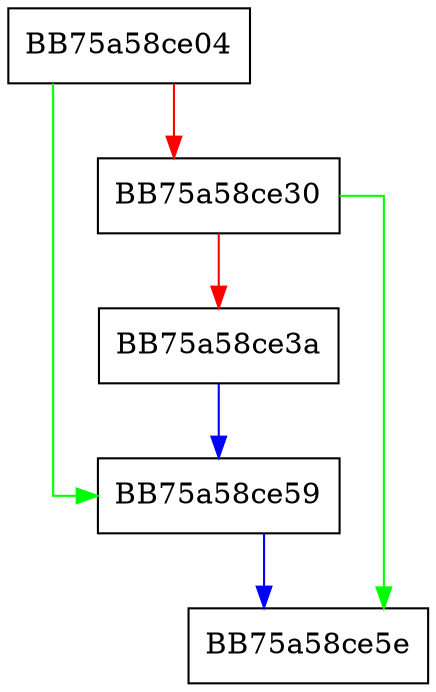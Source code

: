 digraph InitializeScratchPage {
  node [shape="box"];
  graph [splines=ortho];
  BB75a58ce04 -> BB75a58ce59 [color="green"];
  BB75a58ce04 -> BB75a58ce30 [color="red"];
  BB75a58ce30 -> BB75a58ce5e [color="green"];
  BB75a58ce30 -> BB75a58ce3a [color="red"];
  BB75a58ce3a -> BB75a58ce59 [color="blue"];
  BB75a58ce59 -> BB75a58ce5e [color="blue"];
}